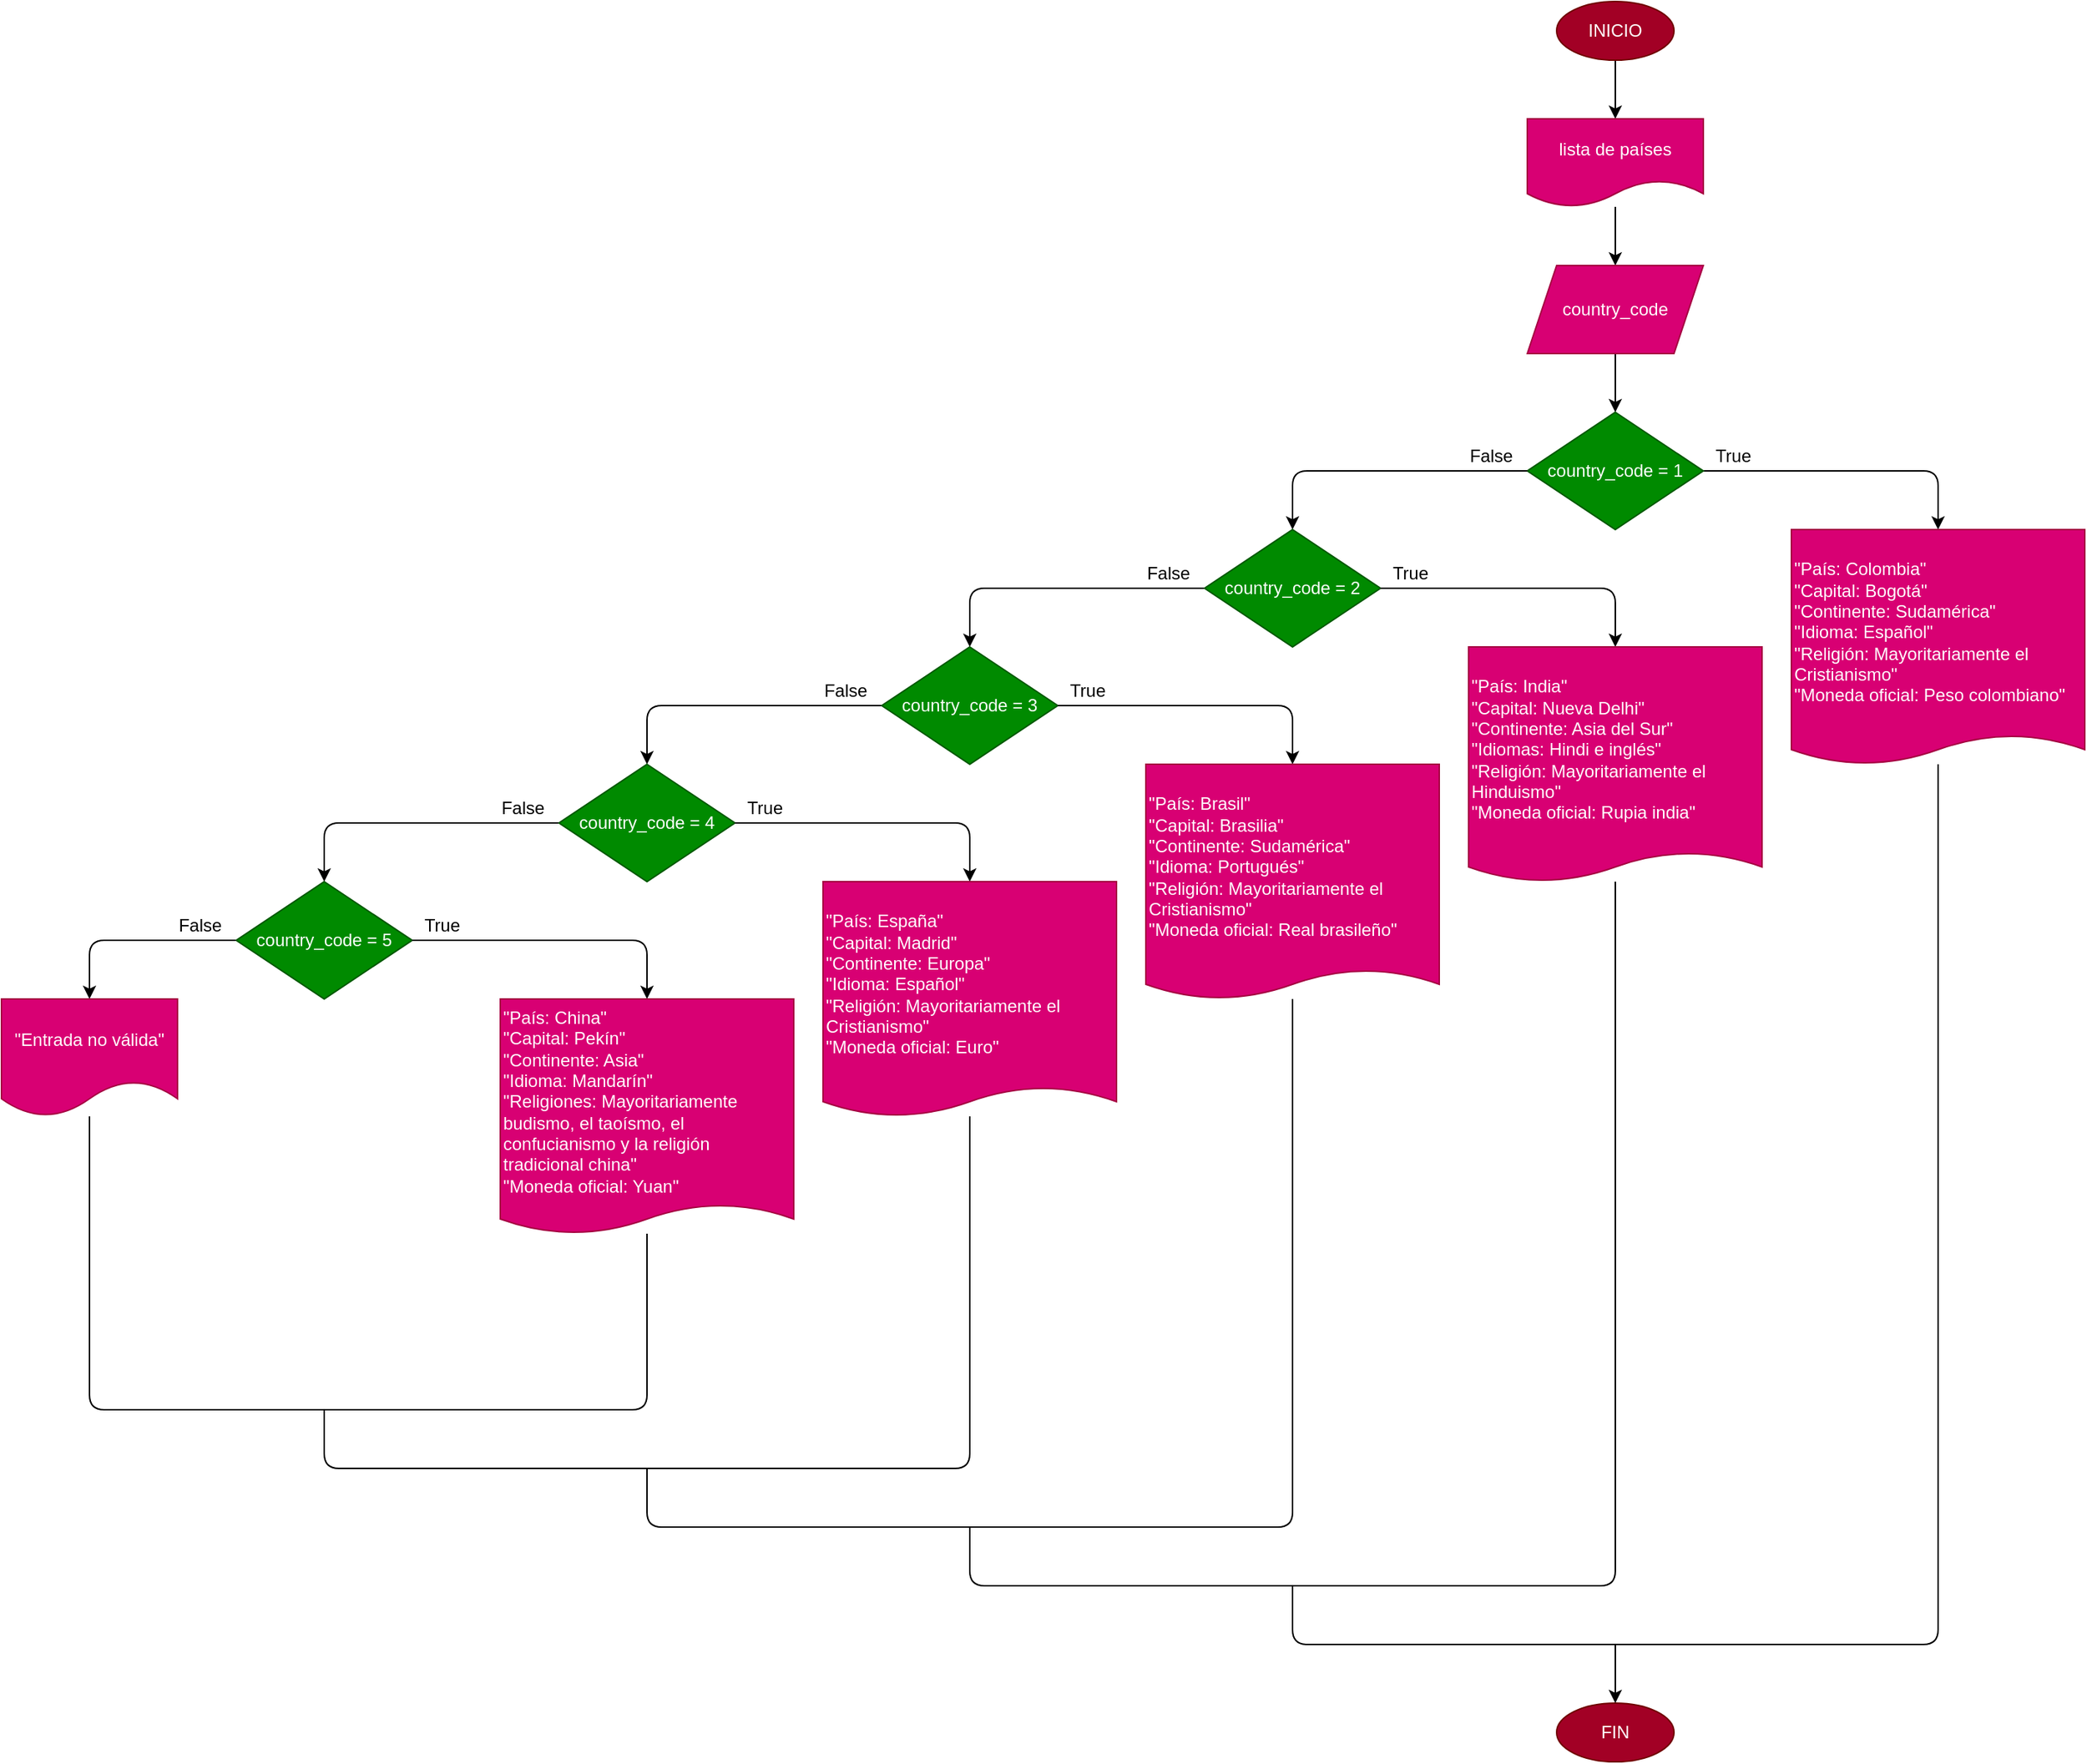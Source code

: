 <mxfile>
    <diagram id="UTNNAy67bmB9IJ7ytzLh" name="Página-1">
        <mxGraphModel dx="1152" dy="258" grid="1" gridSize="10" guides="1" tooltips="1" connect="1" arrows="1" fold="1" page="1" pageScale="1" pageWidth="827" pageHeight="1169" math="0" shadow="0">
            <root>
                <mxCell id="0"/>
                <mxCell id="1" parent="0"/>
                <mxCell id="4" value="" style="edgeStyle=none;html=1;" edge="1" parent="1" source="2" target="3">
                    <mxGeometry relative="1" as="geometry"/>
                </mxCell>
                <mxCell id="2" value="INICIO" style="ellipse;whiteSpace=wrap;html=1;fillColor=#a20025;fontColor=#ffffff;strokeColor=#6F0000;" vertex="1" parent="1">
                    <mxGeometry x="240" y="120" width="80" height="40" as="geometry"/>
                </mxCell>
                <mxCell id="6" value="" style="edgeStyle=none;html=1;" edge="1" parent="1" source="3" target="5">
                    <mxGeometry relative="1" as="geometry"/>
                </mxCell>
                <mxCell id="3" value="lista de países" style="shape=document;whiteSpace=wrap;html=1;boundedLbl=1;fillColor=#d80073;fontColor=#ffffff;strokeColor=#A50040;" vertex="1" parent="1">
                    <mxGeometry x="220" y="200" width="120" height="60" as="geometry"/>
                </mxCell>
                <mxCell id="8" value="" style="edgeStyle=none;html=1;" edge="1" parent="1" source="5" target="7">
                    <mxGeometry relative="1" as="geometry"/>
                </mxCell>
                <mxCell id="5" value="country_code" style="shape=parallelogram;perimeter=parallelogramPerimeter;whiteSpace=wrap;html=1;fixedSize=1;fillColor=#d80073;fontColor=#ffffff;strokeColor=#A50040;" vertex="1" parent="1">
                    <mxGeometry x="220" y="300" width="120" height="60" as="geometry"/>
                </mxCell>
                <mxCell id="10" value="" style="edgeStyle=none;html=1;entryX=0.5;entryY=0;entryDx=0;entryDy=0;" edge="1" parent="1" source="7" target="9">
                    <mxGeometry relative="1" as="geometry">
                        <Array as="points">
                            <mxPoint x="500" y="440"/>
                        </Array>
                    </mxGeometry>
                </mxCell>
                <mxCell id="7" value="country_code = 1" style="rhombus;whiteSpace=wrap;html=1;fillColor=#008a00;fontColor=#ffffff;strokeColor=#005700;" vertex="1" parent="1">
                    <mxGeometry x="220" y="400" width="120" height="80" as="geometry"/>
                </mxCell>
                <mxCell id="9" value="&lt;div&gt;&quot;País: Colombia&quot;&lt;/div&gt;&lt;div&gt;&quot;Capital: Bogotá&quot;&lt;/div&gt;&lt;div&gt;&quot;Continente: Sudamérica&quot;&lt;/div&gt;&lt;div&gt;&quot;Idioma: Español&quot;&lt;/div&gt;&lt;div&gt;&quot;Religión: Mayoritariamente el Cristianismo&quot;&lt;/div&gt;&lt;div&gt;&quot;Moneda oficial: Peso colombiano&quot;&lt;/div&gt;" style="shape=document;whiteSpace=wrap;html=1;boundedLbl=1;align=left;size=0.125;fillColor=#d80073;fontColor=#ffffff;strokeColor=#A50040;" vertex="1" parent="1">
                    <mxGeometry x="400" y="480" width="200" height="160" as="geometry"/>
                </mxCell>
                <mxCell id="11" value="" style="edgeStyle=none;html=1;entryX=0.5;entryY=0;entryDx=0;entryDy=0;exitX=0;exitY=0.5;exitDx=0;exitDy=0;" edge="1" parent="1" source="7">
                    <mxGeometry relative="1" as="geometry">
                        <mxPoint x="-100" y="440" as="sourcePoint"/>
                        <mxPoint x="60" y="480" as="targetPoint"/>
                        <Array as="points">
                            <mxPoint x="60" y="440"/>
                        </Array>
                    </mxGeometry>
                </mxCell>
                <mxCell id="18" style="edgeStyle=orthogonalEdgeStyle;html=1;exitX=0;exitY=0.5;exitDx=0;exitDy=0;entryX=0.5;entryY=0;entryDx=0;entryDy=0;" edge="1" parent="1" source="12" target="15">
                    <mxGeometry relative="1" as="geometry"/>
                </mxCell>
                <mxCell id="12" value="country_code = 2" style="rhombus;whiteSpace=wrap;html=1;fillColor=#008a00;fontColor=#ffffff;strokeColor=#005700;" vertex="1" parent="1">
                    <mxGeometry y="480" width="120" height="80" as="geometry"/>
                </mxCell>
                <mxCell id="13" value="" style="edgeStyle=none;html=1;entryX=0.5;entryY=0;entryDx=0;entryDy=0;" edge="1" parent="1" target="14">
                    <mxGeometry relative="1" as="geometry">
                        <mxPoint x="120" y="520" as="sourcePoint"/>
                        <Array as="points">
                            <mxPoint x="280" y="520"/>
                        </Array>
                    </mxGeometry>
                </mxCell>
                <mxCell id="14" value="&lt;div&gt;&quot;País: India&quot;&lt;/div&gt;&lt;div&gt;&quot;Capital: Nueva Delhi&quot;&lt;/div&gt;&lt;div&gt;&quot;Continente: Asia del Sur&quot;&lt;/div&gt;&lt;div&gt;&quot;Idiomas: Hindi e inglés&quot;&lt;/div&gt;&lt;div&gt;&quot;Religión: Mayoritariamente el Hinduismo&quot;&lt;/div&gt;&lt;div&gt;&quot;Moneda oficial: Rupia india&quot;&lt;/div&gt;" style="shape=document;whiteSpace=wrap;html=1;boundedLbl=1;align=left;size=0.125;fillColor=#d80073;fontColor=#ffffff;strokeColor=#A50040;" vertex="1" parent="1">
                    <mxGeometry x="180" y="560" width="200" height="160" as="geometry"/>
                </mxCell>
                <mxCell id="22" style="edgeStyle=orthogonalEdgeStyle;html=1;exitX=0;exitY=0.5;exitDx=0;exitDy=0;entryX=0.5;entryY=0;entryDx=0;entryDy=0;" edge="1" parent="1" source="15" target="19">
                    <mxGeometry relative="1" as="geometry"/>
                </mxCell>
                <mxCell id="15" value="country_code = 3" style="rhombus;whiteSpace=wrap;html=1;fillColor=#008a00;fontColor=#ffffff;strokeColor=#005700;" vertex="1" parent="1">
                    <mxGeometry x="-220" y="560" width="120" height="80" as="geometry"/>
                </mxCell>
                <mxCell id="16" value="" style="edgeStyle=none;html=1;entryX=0.5;entryY=0;entryDx=0;entryDy=0;exitX=1;exitY=0.5;exitDx=0;exitDy=0;" edge="1" parent="1" target="17" source="15">
                    <mxGeometry relative="1" as="geometry">
                        <mxPoint x="-100" y="600" as="sourcePoint"/>
                        <Array as="points">
                            <mxPoint x="60" y="600"/>
                        </Array>
                    </mxGeometry>
                </mxCell>
                <mxCell id="17" value="&lt;div&gt;&quot;País: Brasil&quot;&lt;/div&gt;&lt;div&gt;&quot;Capital: Brasilia&quot;&lt;/div&gt;&lt;div&gt;&quot;Continente: Sudamérica&quot;&lt;/div&gt;&lt;div&gt;&quot;Idioma: Portugués&quot;&lt;/div&gt;&lt;div&gt;&quot;Religión: Mayoritariamente el Cristianismo&quot;&lt;/div&gt;&lt;div&gt;&quot;Moneda oficial: Real brasileño&quot;&lt;/div&gt;" style="shape=document;whiteSpace=wrap;html=1;boundedLbl=1;align=left;size=0.125;fillColor=#d80073;fontColor=#ffffff;strokeColor=#A50040;" vertex="1" parent="1">
                    <mxGeometry x="-40" y="640" width="200" height="160" as="geometry"/>
                </mxCell>
                <mxCell id="26" style="edgeStyle=orthogonalEdgeStyle;html=1;exitX=0;exitY=0.5;exitDx=0;exitDy=0;entryX=0.5;entryY=0;entryDx=0;entryDy=0;" edge="1" parent="1" source="19" target="23">
                    <mxGeometry relative="1" as="geometry"/>
                </mxCell>
                <mxCell id="19" value="country_code = 4" style="rhombus;whiteSpace=wrap;html=1;fillColor=#008a00;fontColor=#ffffff;strokeColor=#005700;" vertex="1" parent="1">
                    <mxGeometry x="-440" y="640" width="120" height="80" as="geometry"/>
                </mxCell>
                <mxCell id="20" value="" style="edgeStyle=none;html=1;entryX=0.5;entryY=0;entryDx=0;entryDy=0;" edge="1" parent="1" target="21">
                    <mxGeometry relative="1" as="geometry">
                        <mxPoint x="-320" y="680" as="sourcePoint"/>
                        <Array as="points">
                            <mxPoint x="-160" y="680"/>
                        </Array>
                    </mxGeometry>
                </mxCell>
                <mxCell id="21" value="&lt;div&gt;&quot;País: España&quot;&lt;/div&gt;&lt;div&gt;&quot;Capital: Madrid&quot;&lt;/div&gt;&lt;div&gt;&quot;Continente: Europa&quot;&lt;/div&gt;&lt;div&gt;&quot;Idioma: Español&quot;&lt;/div&gt;&lt;div&gt;&quot;Religión: Mayoritariamente el Cristianismo&quot;&lt;/div&gt;&lt;div&gt;&quot;Moneda oficial: Euro&quot;&lt;/div&gt;" style="shape=document;whiteSpace=wrap;html=1;boundedLbl=1;align=left;size=0.125;fillColor=#d80073;fontColor=#ffffff;strokeColor=#A50040;" vertex="1" parent="1">
                    <mxGeometry x="-260" y="720" width="200" height="160" as="geometry"/>
                </mxCell>
                <mxCell id="28" value="" style="edgeStyle=orthogonalEdgeStyle;html=1;entryX=0.5;entryY=0;entryDx=0;entryDy=0;" edge="1" parent="1" source="23" target="27">
                    <mxGeometry relative="1" as="geometry">
                        <Array as="points">
                            <mxPoint x="-760" y="760"/>
                        </Array>
                    </mxGeometry>
                </mxCell>
                <mxCell id="23" value="country_code = 5" style="rhombus;whiteSpace=wrap;html=1;fillColor=#008a00;fontColor=#ffffff;strokeColor=#005700;" vertex="1" parent="1">
                    <mxGeometry x="-660" y="720" width="120" height="80" as="geometry"/>
                </mxCell>
                <mxCell id="24" value="" style="edgeStyle=none;html=1;entryX=0.5;entryY=0;entryDx=0;entryDy=0;" edge="1" parent="1" target="25">
                    <mxGeometry relative="1" as="geometry">
                        <mxPoint x="-540" y="760" as="sourcePoint"/>
                        <Array as="points">
                            <mxPoint x="-380" y="760"/>
                        </Array>
                    </mxGeometry>
                </mxCell>
                <mxCell id="25" value="&lt;div&gt;&quot;País: China&quot;&lt;/div&gt;&lt;div&gt;&quot;Capital: Pekín&quot;&lt;/div&gt;&lt;div&gt;&quot;Continente: Asia&quot;&lt;/div&gt;&lt;div&gt;&quot;Idioma: Mandarín&quot;&lt;/div&gt;&lt;div&gt;&quot;Religiones: Mayoritariamente budismo, el taoísmo, el confucianismo y la religión tradicional china&quot;&lt;/div&gt;&lt;div&gt;&quot;Moneda oficial: Yuan&quot;&lt;/div&gt;" style="shape=document;whiteSpace=wrap;html=1;boundedLbl=1;align=left;size=0.125;fillColor=#d80073;fontColor=#ffffff;strokeColor=#A50040;" vertex="1" parent="1">
                    <mxGeometry x="-480" y="800" width="200" height="160" as="geometry"/>
                </mxCell>
                <mxCell id="27" value="&quot;Entrada no válida&quot;" style="shape=document;whiteSpace=wrap;html=1;boundedLbl=1;fillColor=#d80073;fontColor=#ffffff;strokeColor=#A50040;" vertex="1" parent="1">
                    <mxGeometry x="-820" y="800" width="120" height="80" as="geometry"/>
                </mxCell>
                <mxCell id="29" value="" style="endArrow=none;html=1;" edge="1" parent="1" target="25">
                    <mxGeometry width="50" height="50" relative="1" as="geometry">
                        <mxPoint x="-760" y="880" as="sourcePoint"/>
                        <mxPoint x="-360" y="960" as="targetPoint"/>
                        <Array as="points">
                            <mxPoint x="-760" y="1080"/>
                            <mxPoint x="-380" y="1080"/>
                        </Array>
                    </mxGeometry>
                </mxCell>
                <mxCell id="30" value="" style="endArrow=none;html=1;" edge="1" parent="1">
                    <mxGeometry width="50" height="50" relative="1" as="geometry">
                        <mxPoint x="-600" y="1080" as="sourcePoint"/>
                        <mxPoint x="-160" y="880" as="targetPoint"/>
                        <Array as="points">
                            <mxPoint x="-600" y="1120"/>
                            <mxPoint x="-160" y="1120"/>
                        </Array>
                    </mxGeometry>
                </mxCell>
                <mxCell id="31" value="" style="endArrow=none;html=1;" edge="1" parent="1">
                    <mxGeometry width="50" height="50" relative="1" as="geometry">
                        <mxPoint x="-380" y="1120" as="sourcePoint"/>
                        <mxPoint x="60" y="800" as="targetPoint"/>
                        <Array as="points">
                            <mxPoint x="-380" y="1160"/>
                            <mxPoint x="60" y="1160"/>
                        </Array>
                    </mxGeometry>
                </mxCell>
                <mxCell id="32" value="" style="endArrow=none;html=1;" edge="1" parent="1">
                    <mxGeometry width="50" height="50" relative="1" as="geometry">
                        <mxPoint x="-160" y="1160" as="sourcePoint"/>
                        <mxPoint x="280" y="720" as="targetPoint"/>
                        <Array as="points">
                            <mxPoint x="-160" y="1200"/>
                            <mxPoint x="280" y="1200"/>
                        </Array>
                    </mxGeometry>
                </mxCell>
                <mxCell id="33" value="" style="endArrow=none;html=1;" edge="1" parent="1">
                    <mxGeometry width="50" height="50" relative="1" as="geometry">
                        <mxPoint x="60" y="1200" as="sourcePoint"/>
                        <mxPoint x="500" y="640" as="targetPoint"/>
                        <Array as="points">
                            <mxPoint x="60" y="1240"/>
                            <mxPoint x="500" y="1240"/>
                        </Array>
                    </mxGeometry>
                </mxCell>
                <mxCell id="34" value="FIN" style="ellipse;whiteSpace=wrap;html=1;fillColor=#a20025;fontColor=#ffffff;strokeColor=#6F0000;" vertex="1" parent="1">
                    <mxGeometry x="240" y="1280" width="80" height="40" as="geometry"/>
                </mxCell>
                <mxCell id="35" value="" style="endArrow=classic;html=1;entryX=0.5;entryY=0;entryDx=0;entryDy=0;" edge="1" parent="1" target="34">
                    <mxGeometry width="50" height="50" relative="1" as="geometry">
                        <mxPoint x="280" y="1240" as="sourcePoint"/>
                        <mxPoint x="310" y="1370" as="targetPoint"/>
                    </mxGeometry>
                </mxCell>
                <mxCell id="36" value="True" style="text;html=1;align=center;verticalAlign=middle;resizable=0;points=[];autosize=1;strokeColor=none;fillColor=none;" vertex="1" parent="1">
                    <mxGeometry x="340" y="420" width="40" height="20" as="geometry"/>
                </mxCell>
                <mxCell id="37" value="False" style="text;html=1;align=center;verticalAlign=middle;resizable=0;points=[];autosize=1;strokeColor=none;fillColor=none;" vertex="1" parent="1">
                    <mxGeometry x="170" y="420" width="50" height="20" as="geometry"/>
                </mxCell>
                <mxCell id="38" value="True" style="text;html=1;align=center;verticalAlign=middle;resizable=0;points=[];autosize=1;strokeColor=none;fillColor=none;" vertex="1" parent="1">
                    <mxGeometry x="120" y="500" width="40" height="20" as="geometry"/>
                </mxCell>
                <mxCell id="39" value="False" style="text;html=1;align=center;verticalAlign=middle;resizable=0;points=[];autosize=1;strokeColor=none;fillColor=none;" vertex="1" parent="1">
                    <mxGeometry x="-50" y="500" width="50" height="20" as="geometry"/>
                </mxCell>
                <mxCell id="40" value="True" style="text;html=1;align=center;verticalAlign=middle;resizable=0;points=[];autosize=1;strokeColor=none;fillColor=none;rotation=0;" vertex="1" parent="1">
                    <mxGeometry x="-100" y="580" width="40" height="20" as="geometry"/>
                </mxCell>
                <mxCell id="41" value="False" style="text;html=1;align=center;verticalAlign=middle;resizable=0;points=[];autosize=1;strokeColor=none;fillColor=none;" vertex="1" parent="1">
                    <mxGeometry x="-270" y="580" width="50" height="20" as="geometry"/>
                </mxCell>
                <mxCell id="42" value="True" style="text;html=1;align=center;verticalAlign=middle;resizable=0;points=[];autosize=1;strokeColor=none;fillColor=none;rotation=0;" vertex="1" parent="1">
                    <mxGeometry x="-320" y="660" width="40" height="20" as="geometry"/>
                </mxCell>
                <mxCell id="43" value="False" style="text;html=1;align=center;verticalAlign=middle;resizable=0;points=[];autosize=1;strokeColor=none;fillColor=none;" vertex="1" parent="1">
                    <mxGeometry x="-490" y="660" width="50" height="20" as="geometry"/>
                </mxCell>
                <mxCell id="44" value="True" style="text;html=1;align=center;verticalAlign=middle;resizable=0;points=[];autosize=1;strokeColor=none;fillColor=none;rotation=0;" vertex="1" parent="1">
                    <mxGeometry x="-540" y="740" width="40" height="20" as="geometry"/>
                </mxCell>
                <mxCell id="45" value="False" style="text;html=1;align=center;verticalAlign=middle;resizable=0;points=[];autosize=1;strokeColor=none;fillColor=none;" vertex="1" parent="1">
                    <mxGeometry x="-710" y="740" width="50" height="20" as="geometry"/>
                </mxCell>
            </root>
        </mxGraphModel>
    </diagram>
</mxfile>